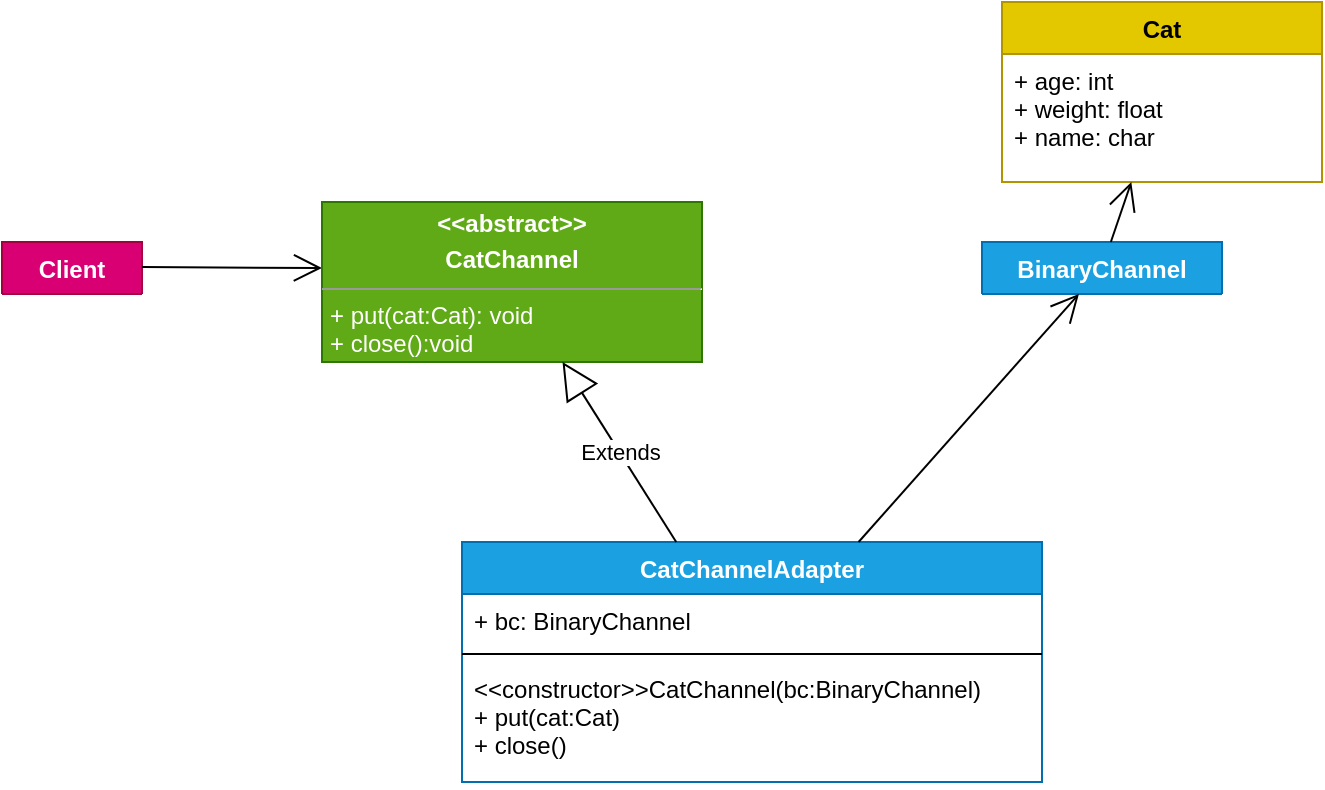 <mxfile>
    <diagram id="ZMNN4mSWdstBtLgb2EN1" name="Page-1">
        <mxGraphModel dx="570" dy="335" grid="1" gridSize="10" guides="1" tooltips="1" connect="1" arrows="1" fold="1" page="1" pageScale="1" pageWidth="827" pageHeight="1169" math="0" shadow="0">
            <root>
                <mxCell id="0"/>
                <mxCell id="1" parent="0"/>
                <mxCell id="2" value="Cat" style="swimlane;fontStyle=1;align=center;verticalAlign=top;childLayout=stackLayout;horizontal=1;startSize=26;horizontalStack=0;resizeParent=1;resizeParentMax=0;resizeLast=0;collapsible=1;marginBottom=0;fillColor=#e3c800;fontColor=#000000;strokeColor=#B09500;" vertex="1" parent="1">
                    <mxGeometry x="550" y="20" width="160" height="90" as="geometry">
                        <mxRectangle x="550" y="20" width="100" height="26" as="alternateBounds"/>
                    </mxGeometry>
                </mxCell>
                <mxCell id="3" value="+ age: int&#10;+ weight: float&#10;+ name: char" style="text;align=left;verticalAlign=top;spacingLeft=4;spacingRight=4;overflow=hidden;rotatable=0;points=[[0,0.5],[1,0.5]];portConstraint=eastwest;" vertex="1" parent="2">
                    <mxGeometry y="26" width="160" height="64" as="geometry"/>
                </mxCell>
                <mxCell id="7" value="Client" style="swimlane;fontStyle=1;align=center;verticalAlign=top;childLayout=stackLayout;horizontal=1;startSize=26;horizontalStack=0;resizeParent=1;resizeParentMax=0;resizeLast=0;collapsible=1;marginBottom=0;fillColor=#d80073;fontColor=#ffffff;strokeColor=#A50040;" vertex="1" collapsed="1" parent="1">
                    <mxGeometry x="50" y="140" width="70" height="26" as="geometry">
                        <mxRectangle x="20" y="140" width="160" height="34" as="alternateBounds"/>
                    </mxGeometry>
                </mxCell>
                <mxCell id="9" value="" style="line;strokeWidth=1;fillColor=none;align=left;verticalAlign=middle;spacingTop=-1;spacingLeft=3;spacingRight=3;rotatable=0;labelPosition=right;points=[];portConstraint=eastwest;" vertex="1" parent="7">
                    <mxGeometry y="26" width="70" height="8" as="geometry"/>
                </mxCell>
                <mxCell id="11" value="CatChannelAdapter" style="swimlane;fontStyle=1;align=center;verticalAlign=top;childLayout=stackLayout;horizontal=1;startSize=26;horizontalStack=0;resizeParent=1;resizeParentMax=0;resizeLast=0;collapsible=1;marginBottom=0;fillColor=#1ba1e2;fontColor=#ffffff;strokeColor=#006EAF;" vertex="1" parent="1">
                    <mxGeometry x="280" y="290" width="290" height="120" as="geometry">
                        <mxRectangle x="280" y="290" width="130" height="26" as="alternateBounds"/>
                    </mxGeometry>
                </mxCell>
                <mxCell id="24" value="+ bc: BinaryChannel" style="text;strokeColor=none;fillColor=none;align=left;verticalAlign=top;spacingLeft=4;spacingRight=4;overflow=hidden;rotatable=0;points=[[0,0.5],[1,0.5]];portConstraint=eastwest;" vertex="1" parent="11">
                    <mxGeometry y="26" width="290" height="26" as="geometry"/>
                </mxCell>
                <mxCell id="13" value="" style="line;strokeWidth=1;fillColor=none;align=left;verticalAlign=middle;spacingTop=-1;spacingLeft=3;spacingRight=3;rotatable=0;labelPosition=right;points=[];portConstraint=eastwest;" vertex="1" parent="11">
                    <mxGeometry y="52" width="290" height="8" as="geometry"/>
                </mxCell>
                <mxCell id="14" value="&lt;&lt;constructor&gt;&gt;CatChannel(bc:BinaryChannel)&#10;+ put(cat:Cat)&#10;+ close()" style="text;strokeColor=none;fillColor=none;align=left;verticalAlign=top;spacingLeft=4;spacingRight=4;overflow=hidden;rotatable=0;points=[[0,0.5],[1,0.5]];portConstraint=eastwest;" vertex="1" parent="11">
                    <mxGeometry y="60" width="290" height="60" as="geometry"/>
                </mxCell>
                <mxCell id="15" value="" style="endArrow=open;endFill=1;endSize=12;html=1;" edge="1" parent="1">
                    <mxGeometry width="160" relative="1" as="geometry">
                        <mxPoint x="120" y="152.5" as="sourcePoint"/>
                        <mxPoint x="210" y="153" as="targetPoint"/>
                    </mxGeometry>
                </mxCell>
                <mxCell id="17" value="BinaryChannel" style="swimlane;fontStyle=1;align=center;verticalAlign=top;childLayout=stackLayout;horizontal=1;startSize=26;horizontalStack=0;resizeParent=1;resizeParentMax=0;resizeLast=0;collapsible=1;marginBottom=0;fillColor=#1ba1e2;fontColor=#ffffff;strokeColor=#006EAF;" vertex="1" collapsed="1" parent="1">
                    <mxGeometry x="540" y="140" width="120" height="26" as="geometry">
                        <mxRectangle x="540" y="140" width="160" height="144" as="alternateBounds"/>
                    </mxGeometry>
                </mxCell>
                <mxCell id="19" value="" style="line;strokeWidth=1;fillColor=none;align=left;verticalAlign=middle;spacingTop=-1;spacingLeft=3;spacingRight=3;rotatable=0;labelPosition=right;points=[];portConstraint=eastwest;" vertex="1" parent="17">
                    <mxGeometry y="26" width="120" height="8" as="geometry"/>
                </mxCell>
                <mxCell id="20" value="+ writeInt(age:int)&#10;+writeFloat(weight:float)&#10;+writeUTF(name:char)&#10;+write(cat:Cat)" style="text;strokeColor=none;fillColor=none;align=left;verticalAlign=top;spacingLeft=4;spacingRight=4;overflow=hidden;rotatable=0;points=[[0,0.5],[1,0.5]];portConstraint=eastwest;" vertex="1" parent="17">
                    <mxGeometry y="34" width="120" height="110" as="geometry"/>
                </mxCell>
                <mxCell id="21" value="&lt;p style=&quot;margin: 0px ; margin-top: 4px ; text-align: center&quot;&gt;&lt;b&gt;&amp;lt;&amp;lt;abstract&amp;gt;&amp;gt;&lt;/b&gt;&lt;/p&gt;&lt;p style=&quot;margin: 0px ; margin-top: 4px ; text-align: center&quot;&gt;&lt;b&gt;CatChannel&lt;/b&gt;&lt;/p&gt;&lt;hr size=&quot;1&quot;&gt;&lt;p style=&quot;margin: 0px ; margin-left: 4px&quot;&gt;+ put(cat:Cat): void&lt;br&gt;+ close():void&lt;/p&gt;" style="verticalAlign=top;align=left;overflow=fill;fontSize=12;fontFamily=Helvetica;html=1;fillColor=#60a917;fontColor=#ffffff;strokeColor=#2D7600;" vertex="1" parent="1">
                    <mxGeometry x="210" y="120" width="190" height="80" as="geometry"/>
                </mxCell>
                <mxCell id="26" value="" style="endArrow=open;endFill=1;endSize=12;html=1;" edge="1" parent="1" source="11" target="17">
                    <mxGeometry width="160" relative="1" as="geometry">
                        <mxPoint x="440" y="290" as="sourcePoint"/>
                        <mxPoint x="560" y="80" as="targetPoint"/>
                    </mxGeometry>
                </mxCell>
                <mxCell id="27" value="" style="endArrow=open;endFill=1;endSize=12;html=1;" edge="1" parent="1" source="17" target="2">
                    <mxGeometry width="160" relative="1" as="geometry">
                        <mxPoint x="440" y="240" as="sourcePoint"/>
                        <mxPoint x="600" y="240" as="targetPoint"/>
                    </mxGeometry>
                </mxCell>
                <mxCell id="28" value="Extends" style="endArrow=block;endSize=16;endFill=0;html=1;" edge="1" parent="1" source="11" target="21">
                    <mxGeometry width="160" relative="1" as="geometry">
                        <mxPoint x="340" y="240" as="sourcePoint"/>
                        <mxPoint x="500" y="240" as="targetPoint"/>
                    </mxGeometry>
                </mxCell>
            </root>
        </mxGraphModel>
    </diagram>
</mxfile>